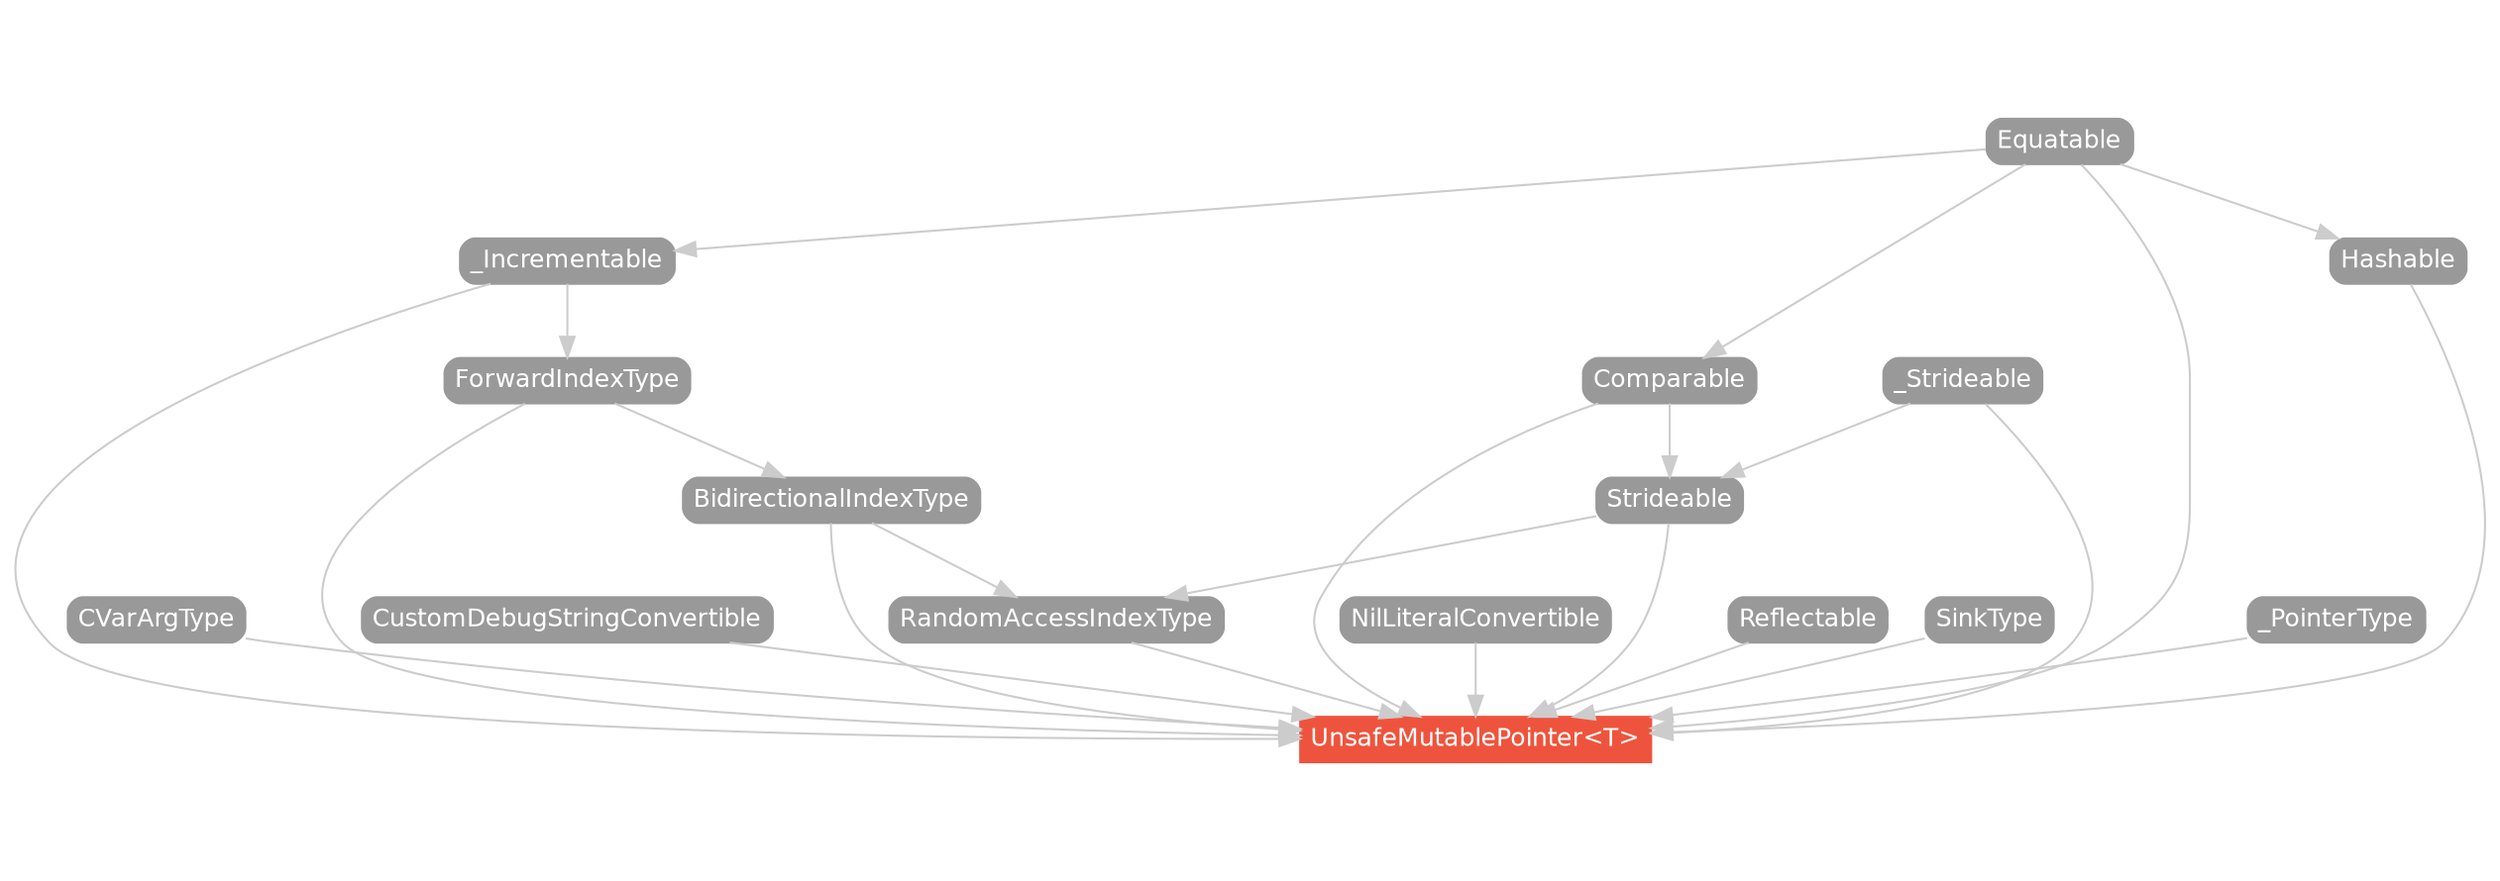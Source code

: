 strict digraph "UnsafeMutablePointer<T> - Type Hierarchy - SwiftDoc.org" {
    pad="0.1,0.8"
    node [shape=box, style="filled,rounded", color="#999999", fillcolor="#999999", fontcolor=white, fontname=Helvetica, fontnames="Helvetica,sansserif", fontsize=12, margin="0.07,0.05", height="0.3"]
    edge [color="#cccccc"]
    "BidirectionalIndexType" [URL="/protocol/BidirectionalIndexType/"]
    "CVarArgType" [URL="/protocol/CVarArgType/"]
    "Comparable" [URL="/protocol/Comparable/"]
    "CustomDebugStringConvertible" [URL="/protocol/CustomDebugStringConvertible/"]
    "Equatable" [URL="/protocol/Equatable/"]
    "ForwardIndexType" [URL="/protocol/ForwardIndexType/"]
    "Hashable" [URL="/protocol/Hashable/"]
    "NilLiteralConvertible" [URL="/protocol/NilLiteralConvertible/"]
    "RandomAccessIndexType" [URL="/protocol/RandomAccessIndexType/"]
    "Reflectable" [URL="/protocol/Reflectable/"]
    "SinkType" [URL="/protocol/SinkType/"]
    "Strideable" [URL="/protocol/Strideable/"]
    "UnsafeMutablePointer<T>" [URL="/type/UnsafeMutablePointer/", style="filled", fillcolor="#ee543d", color="#ee543d"]
    "_Incrementable" [URL="/protocol/_Incrementable/"]
    "_PointerType" [URL="/protocol/_PointerType/"]
    "_Strideable" [URL="/protocol/_Strideable/"]    "RandomAccessIndexType" -> "UnsafeMutablePointer<T>"
    "BidirectionalIndexType" -> "UnsafeMutablePointer<T>"
    "ForwardIndexType" -> "UnsafeMutablePointer<T>"
    "_Incrementable" -> "UnsafeMutablePointer<T>"
    "Equatable" -> "UnsafeMutablePointer<T>"
    "Strideable" -> "UnsafeMutablePointer<T>"
    "Comparable" -> "UnsafeMutablePointer<T>"
    "_Strideable" -> "UnsafeMutablePointer<T>"
    "Hashable" -> "UnsafeMutablePointer<T>"
    "NilLiteralConvertible" -> "UnsafeMutablePointer<T>"
    "_PointerType" -> "UnsafeMutablePointer<T>"
    "CustomDebugStringConvertible" -> "UnsafeMutablePointer<T>"
    "Reflectable" -> "UnsafeMutablePointer<T>"
    "SinkType" -> "UnsafeMutablePointer<T>"
    "CVarArgType" -> "UnsafeMutablePointer<T>"
    "BidirectionalIndexType" -> "RandomAccessIndexType"
    "Strideable" -> "RandomAccessIndexType"
    "ForwardIndexType" -> "BidirectionalIndexType"
    "_Incrementable" -> "ForwardIndexType"
    "Equatable" -> "_Incrementable"
    "Comparable" -> "Strideable"
    "_Strideable" -> "Strideable"
    "Equatable" -> "Comparable"
    "ForwardIndexType" -> "BidirectionalIndexType"
    "_Incrementable" -> "ForwardIndexType"
    "Equatable" -> "_Incrementable"
    "_Incrementable" -> "ForwardIndexType"
    "Equatable" -> "_Incrementable"
    "Equatable" -> "_Incrementable"
    "Comparable" -> "Strideable"
    "_Strideable" -> "Strideable"
    "Equatable" -> "Comparable"
    "Equatable" -> "Comparable"
    "Equatable" -> "Hashable"
    subgraph Types {
        rank = max; "UnsafeMutablePointer<T>";
    }
}